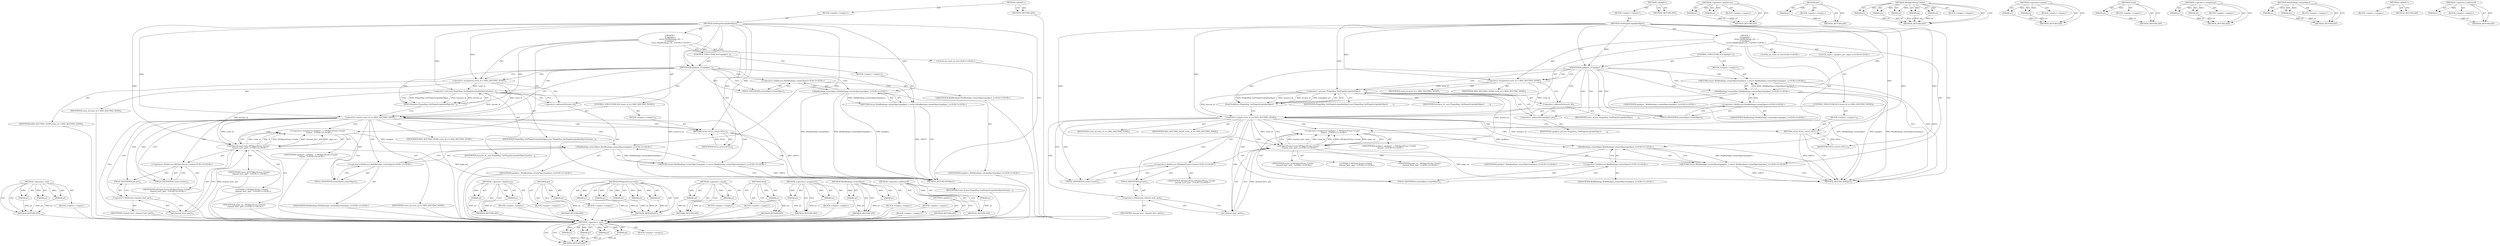 digraph "&lt;operator&gt;.addressOf" {
vulnerable_100 [label=<(METHOD,&lt;operator&gt;.new)>];
vulnerable_101 [label=<(PARAM,p1)>];
vulnerable_102 [label=<(PARAM,p2)>];
vulnerable_103 [label=<(PARAM,p3)>];
vulnerable_104 [label=<(PARAM,p4)>];
vulnerable_105 [label=<(BLOCK,&lt;empty&gt;,&lt;empty&gt;)>];
vulnerable_106 [label=<(METHOD_RETURN,ANY)>];
vulnerable_6 [label=<(METHOD,&lt;global&gt;)<SUB>1</SUB>>];
vulnerable_7 [label=<(BLOCK,&lt;empty&gt;,&lt;empty&gt;)<SUB>1</SUB>>];
vulnerable_8 [label=<(METHOD,GetPluginScriptableObject)<SUB>1</SUB>>];
vulnerable_9 [label="<(BLOCK,{
  if (npobject_)
     return WebBindings::ret...,{
  if (npobject_)
     return WebBindings::ret...)<SUB>1</SUB>>"];
vulnerable_10 [label=<(CONTROL_STRUCTURE,IF,if (npobject_))<SUB>2</SUB>>];
vulnerable_11 [label=<(IDENTIFIER,npobject_,if (npobject_))<SUB>2</SUB>>];
vulnerable_12 [label=<(BLOCK,&lt;empty&gt;,&lt;empty&gt;)<SUB>3</SUB>>];
vulnerable_13 [label="<(RETURN,return WebBindings::retainObject(npobject_);,return WebBindings::retainObject(npobject_);)<SUB>3</SUB>>"];
vulnerable_14 [label="<(WebBindings.retainObject,WebBindings::retainObject(npobject_))<SUB>3</SUB>>"];
vulnerable_15 [label="<(&lt;operator&gt;.fieldAccess,WebBindings::retainObject)<SUB>3</SUB>>"];
vulnerable_16 [label="<(IDENTIFIER,WebBindings,WebBindings::retainObject(npobject_))<SUB>3</SUB>>"];
vulnerable_17 [label=<(FIELD_IDENTIFIER,retainObject,retainObject)<SUB>3</SUB>>];
vulnerable_18 [label="<(IDENTIFIER,npobject_,WebBindings::retainObject(npobject_))<SUB>3</SUB>>"];
vulnerable_19 [label="<(LOCAL,int route_id: int)<SUB>5</SUB>>"];
vulnerable_20 [label=<(&lt;operator&gt;.assignment,route_id = MSG_ROUTING_NONE)<SUB>5</SUB>>];
vulnerable_21 [label=<(IDENTIFIER,route_id,route_id = MSG_ROUTING_NONE)<SUB>5</SUB>>];
vulnerable_22 [label=<(IDENTIFIER,MSG_ROUTING_NONE,route_id = MSG_ROUTING_NONE)<SUB>5</SUB>>];
vulnerable_23 [label="<(LOCAL,intptr_t npobject_ptr: intptr_t)<SUB>6</SUB>>"];
vulnerable_24 [label=<(Send,Send(new PluginMsg_GetPluginScriptableObject(
 ...)<SUB>7</SUB>>];
vulnerable_25 [label=<(&lt;operator&gt;.new,new PluginMsg_GetPluginScriptableObject(
      ...)<SUB>7</SUB>>];
vulnerable_26 [label=<(IDENTIFIER,PluginMsg_GetPluginScriptableObject,new PluginMsg_GetPluginScriptableObject(
      ...)<SUB>7</SUB>>];
vulnerable_27 [label=<(IDENTIFIER,instance_id_,new PluginMsg_GetPluginScriptableObject(
      ...)<SUB>8</SUB>>];
vulnerable_28 [label=<(&lt;operator&gt;.addressOf,&amp;route_id)<SUB>8</SUB>>];
vulnerable_29 [label=<(IDENTIFIER,route_id,new PluginMsg_GetPluginScriptableObject(
      ...)<SUB>8</SUB>>];
vulnerable_30 [label=<(&lt;operator&gt;.addressOf,&amp;npobject_ptr)<SUB>8</SUB>>];
vulnerable_31 [label=<(IDENTIFIER,npobject_ptr,new PluginMsg_GetPluginScriptableObject(
      ...)<SUB>8</SUB>>];
vulnerable_32 [label=<(CONTROL_STRUCTURE,IF,if (route_id == MSG_ROUTING_NONE))<SUB>9</SUB>>];
vulnerable_33 [label=<(&lt;operator&gt;.equals,route_id == MSG_ROUTING_NONE)<SUB>9</SUB>>];
vulnerable_34 [label=<(IDENTIFIER,route_id,route_id == MSG_ROUTING_NONE)<SUB>9</SUB>>];
vulnerable_35 [label=<(IDENTIFIER,MSG_ROUTING_NONE,route_id == MSG_ROUTING_NONE)<SUB>9</SUB>>];
vulnerable_36 [label=<(BLOCK,&lt;empty&gt;,&lt;empty&gt;)<SUB>10</SUB>>];
vulnerable_37 [label=<(RETURN,return NULL;,return NULL;)<SUB>10</SUB>>];
vulnerable_38 [label=<(IDENTIFIER,NULL,return NULL;)<SUB>10</SUB>>];
vulnerable_39 [label="<(&lt;operator&gt;.assignment,npobject_ = NPObjectProxy::Create(
      channe...)<SUB>12</SUB>>"];
vulnerable_40 [label="<(IDENTIFIER,npobject_,npobject_ = NPObjectProxy::Create(
      channe...)<SUB>12</SUB>>"];
vulnerable_41 [label="<(NPObjectProxy.Create,NPObjectProxy::Create(
      channel_host_.get(...)<SUB>12</SUB>>"];
vulnerable_42 [label="<(&lt;operator&gt;.fieldAccess,NPObjectProxy::Create)<SUB>12</SUB>>"];
vulnerable_43 [label="<(IDENTIFIER,NPObjectProxy,NPObjectProxy::Create(
      channel_host_.get(...)<SUB>12</SUB>>"];
vulnerable_44 [label=<(FIELD_IDENTIFIER,Create,Create)<SUB>12</SUB>>];
vulnerable_45 [label=<(get,channel_host_.get())<SUB>13</SUB>>];
vulnerable_46 [label=<(&lt;operator&gt;.fieldAccess,channel_host_.get)<SUB>13</SUB>>];
vulnerable_47 [label=<(IDENTIFIER,channel_host_,channel_host_.get())<SUB>13</SUB>>];
vulnerable_48 [label=<(FIELD_IDENTIFIER,get,get)<SUB>13</SUB>>];
vulnerable_49 [label="<(IDENTIFIER,route_id,NPObjectProxy::Create(
      channel_host_.get(...)<SUB>13</SUB>>"];
vulnerable_50 [label="<(LITERAL,0,NPObjectProxy::Create(
      channel_host_.get(...)<SUB>13</SUB>>"];
vulnerable_51 [label="<(IDENTIFIER,page_url_,NPObjectProxy::Create(
      channel_host_.get(...)<SUB>13</SUB>>"];
vulnerable_52 [label="<(RETURN,return WebBindings::retainObject(npobject_);,return WebBindings::retainObject(npobject_);)<SUB>15</SUB>>"];
vulnerable_53 [label="<(WebBindings.retainObject,WebBindings::retainObject(npobject_))<SUB>15</SUB>>"];
vulnerable_54 [label="<(&lt;operator&gt;.fieldAccess,WebBindings::retainObject)<SUB>15</SUB>>"];
vulnerable_55 [label="<(IDENTIFIER,WebBindings,WebBindings::retainObject(npobject_))<SUB>15</SUB>>"];
vulnerable_56 [label=<(FIELD_IDENTIFIER,retainObject,retainObject)<SUB>15</SUB>>];
vulnerable_57 [label="<(IDENTIFIER,npobject_,WebBindings::retainObject(npobject_))<SUB>15</SUB>>"];
vulnerable_58 [label=<(METHOD_RETURN,NPObject)<SUB>1</SUB>>];
vulnerable_60 [label=<(METHOD_RETURN,ANY)<SUB>1</SUB>>];
vulnerable_86 [label=<(METHOD,&lt;operator&gt;.fieldAccess)>];
vulnerable_87 [label=<(PARAM,p1)>];
vulnerable_88 [label=<(PARAM,p2)>];
vulnerable_89 [label=<(BLOCK,&lt;empty&gt;,&lt;empty&gt;)>];
vulnerable_90 [label=<(METHOD_RETURN,ANY)>];
vulnerable_124 [label=<(METHOD,get)>];
vulnerable_125 [label=<(PARAM,p1)>];
vulnerable_126 [label=<(BLOCK,&lt;empty&gt;,&lt;empty&gt;)>];
vulnerable_127 [label=<(METHOD_RETURN,ANY)>];
vulnerable_116 [label=<(METHOD,NPObjectProxy.Create)>];
vulnerable_117 [label=<(PARAM,p1)>];
vulnerable_118 [label=<(PARAM,p2)>];
vulnerable_119 [label=<(PARAM,p3)>];
vulnerable_120 [label=<(PARAM,p4)>];
vulnerable_121 [label=<(PARAM,p5)>];
vulnerable_122 [label=<(BLOCK,&lt;empty&gt;,&lt;empty&gt;)>];
vulnerable_123 [label=<(METHOD_RETURN,ANY)>];
vulnerable_111 [label=<(METHOD,&lt;operator&gt;.equals)>];
vulnerable_112 [label=<(PARAM,p1)>];
vulnerable_113 [label=<(PARAM,p2)>];
vulnerable_114 [label=<(BLOCK,&lt;empty&gt;,&lt;empty&gt;)>];
vulnerable_115 [label=<(METHOD_RETURN,ANY)>];
vulnerable_96 [label=<(METHOD,Send)>];
vulnerable_97 [label=<(PARAM,p1)>];
vulnerable_98 [label=<(BLOCK,&lt;empty&gt;,&lt;empty&gt;)>];
vulnerable_99 [label=<(METHOD_RETURN,ANY)>];
vulnerable_91 [label=<(METHOD,&lt;operator&gt;.assignment)>];
vulnerable_92 [label=<(PARAM,p1)>];
vulnerable_93 [label=<(PARAM,p2)>];
vulnerable_94 [label=<(BLOCK,&lt;empty&gt;,&lt;empty&gt;)>];
vulnerable_95 [label=<(METHOD_RETURN,ANY)>];
vulnerable_81 [label=<(METHOD,WebBindings.retainObject)>];
vulnerable_82 [label=<(PARAM,p1)>];
vulnerable_83 [label=<(PARAM,p2)>];
vulnerable_84 [label=<(BLOCK,&lt;empty&gt;,&lt;empty&gt;)>];
vulnerable_85 [label=<(METHOD_RETURN,ANY)>];
vulnerable_75 [label=<(METHOD,&lt;global&gt;)<SUB>1</SUB>>];
vulnerable_76 [label=<(BLOCK,&lt;empty&gt;,&lt;empty&gt;)>];
vulnerable_77 [label=<(METHOD_RETURN,ANY)>];
vulnerable_107 [label=<(METHOD,&lt;operator&gt;.addressOf)>];
vulnerable_108 [label=<(PARAM,p1)>];
vulnerable_109 [label=<(BLOCK,&lt;empty&gt;,&lt;empty&gt;)>];
vulnerable_110 [label=<(METHOD_RETURN,ANY)>];
fixed_95 [label=<(METHOD,&lt;operator&gt;.new)>];
fixed_96 [label=<(PARAM,p1)>];
fixed_97 [label=<(PARAM,p2)>];
fixed_98 [label=<(PARAM,p3)>];
fixed_99 [label=<(BLOCK,&lt;empty&gt;,&lt;empty&gt;)>];
fixed_100 [label=<(METHOD_RETURN,ANY)>];
fixed_6 [label=<(METHOD,&lt;global&gt;)<SUB>1</SUB>>];
fixed_7 [label=<(BLOCK,&lt;empty&gt;,&lt;empty&gt;)<SUB>1</SUB>>];
fixed_8 [label=<(METHOD,GetPluginScriptableObject)<SUB>1</SUB>>];
fixed_9 [label="<(BLOCK,{
  if (npobject_)
     return WebBindings::ret...,{
  if (npobject_)
     return WebBindings::ret...)<SUB>1</SUB>>"];
fixed_10 [label=<(CONTROL_STRUCTURE,IF,if (npobject_))<SUB>2</SUB>>];
fixed_11 [label=<(IDENTIFIER,npobject_,if (npobject_))<SUB>2</SUB>>];
fixed_12 [label=<(BLOCK,&lt;empty&gt;,&lt;empty&gt;)<SUB>3</SUB>>];
fixed_13 [label="<(RETURN,return WebBindings::retainObject(npobject_);,return WebBindings::retainObject(npobject_);)<SUB>3</SUB>>"];
fixed_14 [label="<(WebBindings.retainObject,WebBindings::retainObject(npobject_))<SUB>3</SUB>>"];
fixed_15 [label="<(&lt;operator&gt;.fieldAccess,WebBindings::retainObject)<SUB>3</SUB>>"];
fixed_16 [label="<(IDENTIFIER,WebBindings,WebBindings::retainObject(npobject_))<SUB>3</SUB>>"];
fixed_17 [label=<(FIELD_IDENTIFIER,retainObject,retainObject)<SUB>3</SUB>>];
fixed_18 [label="<(IDENTIFIER,npobject_,WebBindings::retainObject(npobject_))<SUB>3</SUB>>"];
fixed_19 [label="<(LOCAL,int route_id: int)<SUB>5</SUB>>"];
fixed_20 [label=<(&lt;operator&gt;.assignment,route_id = MSG_ROUTING_NONE)<SUB>5</SUB>>];
fixed_21 [label=<(IDENTIFIER,route_id,route_id = MSG_ROUTING_NONE)<SUB>5</SUB>>];
fixed_22 [label=<(IDENTIFIER,MSG_ROUTING_NONE,route_id = MSG_ROUTING_NONE)<SUB>5</SUB>>];
fixed_23 [label=<(Send,Send(new PluginMsg_GetPluginScriptableObject(in...)<SUB>6</SUB>>];
fixed_24 [label=<(&lt;operator&gt;.new,new PluginMsg_GetPluginScriptableObject(instanc...)<SUB>6</SUB>>];
fixed_25 [label=<(IDENTIFIER,PluginMsg_GetPluginScriptableObject,new PluginMsg_GetPluginScriptableObject(instanc...)<SUB>6</SUB>>];
fixed_26 [label=<(IDENTIFIER,instance_id_,new PluginMsg_GetPluginScriptableObject(instanc...)<SUB>6</SUB>>];
fixed_27 [label=<(&lt;operator&gt;.addressOf,&amp;route_id)<SUB>6</SUB>>];
fixed_28 [label=<(IDENTIFIER,route_id,new PluginMsg_GetPluginScriptableObject(instanc...)<SUB>6</SUB>>];
fixed_29 [label=<(CONTROL_STRUCTURE,IF,if (route_id == MSG_ROUTING_NONE))<SUB>7</SUB>>];
fixed_30 [label=<(&lt;operator&gt;.equals,route_id == MSG_ROUTING_NONE)<SUB>7</SUB>>];
fixed_31 [label=<(IDENTIFIER,route_id,route_id == MSG_ROUTING_NONE)<SUB>7</SUB>>];
fixed_32 [label=<(IDENTIFIER,MSG_ROUTING_NONE,route_id == MSG_ROUTING_NONE)<SUB>7</SUB>>];
fixed_33 [label=<(BLOCK,&lt;empty&gt;,&lt;empty&gt;)<SUB>8</SUB>>];
fixed_34 [label=<(RETURN,return NULL;,return NULL;)<SUB>8</SUB>>];
fixed_35 [label=<(IDENTIFIER,NULL,return NULL;)<SUB>8</SUB>>];
fixed_36 [label="<(&lt;operator&gt;.assignment,npobject_ = NPObjectProxy::Create(
      channe...)<SUB>10</SUB>>"];
fixed_37 [label="<(IDENTIFIER,npobject_,npobject_ = NPObjectProxy::Create(
      channe...)<SUB>10</SUB>>"];
fixed_38 [label="<(NPObjectProxy.Create,NPObjectProxy::Create(
      channel_host_.get(...)<SUB>10</SUB>>"];
fixed_39 [label="<(&lt;operator&gt;.fieldAccess,NPObjectProxy::Create)<SUB>10</SUB>>"];
fixed_40 [label="<(IDENTIFIER,NPObjectProxy,NPObjectProxy::Create(
      channel_host_.get(...)<SUB>10</SUB>>"];
fixed_41 [label=<(FIELD_IDENTIFIER,Create,Create)<SUB>10</SUB>>];
fixed_42 [label=<(get,channel_host_.get())<SUB>11</SUB>>];
fixed_43 [label=<(&lt;operator&gt;.fieldAccess,channel_host_.get)<SUB>11</SUB>>];
fixed_44 [label=<(IDENTIFIER,channel_host_,channel_host_.get())<SUB>11</SUB>>];
fixed_45 [label=<(FIELD_IDENTIFIER,get,get)<SUB>11</SUB>>];
fixed_46 [label="<(IDENTIFIER,route_id,NPObjectProxy::Create(
      channel_host_.get(...)<SUB>11</SUB>>"];
fixed_47 [label="<(LITERAL,0,NPObjectProxy::Create(
      channel_host_.get(...)<SUB>11</SUB>>"];
fixed_48 [label="<(IDENTIFIER,page_url_,NPObjectProxy::Create(
      channel_host_.get(...)<SUB>11</SUB>>"];
fixed_49 [label="<(RETURN,return WebBindings::retainObject(npobject_);,return WebBindings::retainObject(npobject_);)<SUB>13</SUB>>"];
fixed_50 [label="<(WebBindings.retainObject,WebBindings::retainObject(npobject_))<SUB>13</SUB>>"];
fixed_51 [label="<(&lt;operator&gt;.fieldAccess,WebBindings::retainObject)<SUB>13</SUB>>"];
fixed_52 [label="<(IDENTIFIER,WebBindings,WebBindings::retainObject(npobject_))<SUB>13</SUB>>"];
fixed_53 [label=<(FIELD_IDENTIFIER,retainObject,retainObject)<SUB>13</SUB>>];
fixed_54 [label="<(IDENTIFIER,npobject_,WebBindings::retainObject(npobject_))<SUB>13</SUB>>"];
fixed_55 [label=<(METHOD_RETURN,NPObject)<SUB>1</SUB>>];
fixed_57 [label=<(METHOD_RETURN,ANY)<SUB>1</SUB>>];
fixed_81 [label=<(METHOD,&lt;operator&gt;.fieldAccess)>];
fixed_82 [label=<(PARAM,p1)>];
fixed_83 [label=<(PARAM,p2)>];
fixed_84 [label=<(BLOCK,&lt;empty&gt;,&lt;empty&gt;)>];
fixed_85 [label=<(METHOD_RETURN,ANY)>];
fixed_118 [label=<(METHOD,get)>];
fixed_119 [label=<(PARAM,p1)>];
fixed_120 [label=<(BLOCK,&lt;empty&gt;,&lt;empty&gt;)>];
fixed_121 [label=<(METHOD_RETURN,ANY)>];
fixed_110 [label=<(METHOD,NPObjectProxy.Create)>];
fixed_111 [label=<(PARAM,p1)>];
fixed_112 [label=<(PARAM,p2)>];
fixed_113 [label=<(PARAM,p3)>];
fixed_114 [label=<(PARAM,p4)>];
fixed_115 [label=<(PARAM,p5)>];
fixed_116 [label=<(BLOCK,&lt;empty&gt;,&lt;empty&gt;)>];
fixed_117 [label=<(METHOD_RETURN,ANY)>];
fixed_105 [label=<(METHOD,&lt;operator&gt;.equals)>];
fixed_106 [label=<(PARAM,p1)>];
fixed_107 [label=<(PARAM,p2)>];
fixed_108 [label=<(BLOCK,&lt;empty&gt;,&lt;empty&gt;)>];
fixed_109 [label=<(METHOD_RETURN,ANY)>];
fixed_91 [label=<(METHOD,Send)>];
fixed_92 [label=<(PARAM,p1)>];
fixed_93 [label=<(BLOCK,&lt;empty&gt;,&lt;empty&gt;)>];
fixed_94 [label=<(METHOD_RETURN,ANY)>];
fixed_86 [label=<(METHOD,&lt;operator&gt;.assignment)>];
fixed_87 [label=<(PARAM,p1)>];
fixed_88 [label=<(PARAM,p2)>];
fixed_89 [label=<(BLOCK,&lt;empty&gt;,&lt;empty&gt;)>];
fixed_90 [label=<(METHOD_RETURN,ANY)>];
fixed_76 [label=<(METHOD,WebBindings.retainObject)>];
fixed_77 [label=<(PARAM,p1)>];
fixed_78 [label=<(PARAM,p2)>];
fixed_79 [label=<(BLOCK,&lt;empty&gt;,&lt;empty&gt;)>];
fixed_80 [label=<(METHOD_RETURN,ANY)>];
fixed_70 [label=<(METHOD,&lt;global&gt;)<SUB>1</SUB>>];
fixed_71 [label=<(BLOCK,&lt;empty&gt;,&lt;empty&gt;)>];
fixed_72 [label=<(METHOD_RETURN,ANY)>];
fixed_101 [label=<(METHOD,&lt;operator&gt;.addressOf)>];
fixed_102 [label=<(PARAM,p1)>];
fixed_103 [label=<(BLOCK,&lt;empty&gt;,&lt;empty&gt;)>];
fixed_104 [label=<(METHOD_RETURN,ANY)>];
vulnerable_100 -> vulnerable_101  [key=0, label="AST: "];
vulnerable_100 -> vulnerable_101  [key=1, label="DDG: "];
vulnerable_100 -> vulnerable_105  [key=0, label="AST: "];
vulnerable_100 -> vulnerable_102  [key=0, label="AST: "];
vulnerable_100 -> vulnerable_102  [key=1, label="DDG: "];
vulnerable_100 -> vulnerable_106  [key=0, label="AST: "];
vulnerable_100 -> vulnerable_106  [key=1, label="CFG: "];
vulnerable_100 -> vulnerable_103  [key=0, label="AST: "];
vulnerable_100 -> vulnerable_103  [key=1, label="DDG: "];
vulnerable_100 -> vulnerable_104  [key=0, label="AST: "];
vulnerable_100 -> vulnerable_104  [key=1, label="DDG: "];
vulnerable_101 -> vulnerable_106  [key=0, label="DDG: p1"];
vulnerable_102 -> vulnerable_106  [key=0, label="DDG: p2"];
vulnerable_103 -> vulnerable_106  [key=0, label="DDG: p3"];
vulnerable_104 -> vulnerable_106  [key=0, label="DDG: p4"];
vulnerable_6 -> vulnerable_7  [key=0, label="AST: "];
vulnerable_6 -> vulnerable_60  [key=0, label="AST: "];
vulnerable_6 -> vulnerable_60  [key=1, label="CFG: "];
vulnerable_7 -> vulnerable_8  [key=0, label="AST: "];
vulnerable_8 -> vulnerable_9  [key=0, label="AST: "];
vulnerable_8 -> vulnerable_58  [key=0, label="AST: "];
vulnerable_8 -> vulnerable_11  [key=0, label="CFG: "];
vulnerable_8 -> vulnerable_11  [key=1, label="DDG: "];
vulnerable_8 -> vulnerable_20  [key=0, label="DDG: "];
vulnerable_8 -> vulnerable_25  [key=0, label="DDG: "];
vulnerable_8 -> vulnerable_33  [key=0, label="DDG: "];
vulnerable_8 -> vulnerable_37  [key=0, label="DDG: "];
vulnerable_8 -> vulnerable_41  [key=0, label="DDG: "];
vulnerable_8 -> vulnerable_53  [key=0, label="DDG: "];
vulnerable_8 -> vulnerable_38  [key=0, label="DDG: "];
vulnerable_8 -> vulnerable_14  [key=0, label="DDG: "];
vulnerable_9 -> vulnerable_10  [key=0, label="AST: "];
vulnerable_9 -> vulnerable_19  [key=0, label="AST: "];
vulnerable_9 -> vulnerable_20  [key=0, label="AST: "];
vulnerable_9 -> vulnerable_23  [key=0, label="AST: "];
vulnerable_9 -> vulnerable_24  [key=0, label="AST: "];
vulnerable_9 -> vulnerable_32  [key=0, label="AST: "];
vulnerable_9 -> vulnerable_39  [key=0, label="AST: "];
vulnerable_9 -> vulnerable_52  [key=0, label="AST: "];
vulnerable_10 -> vulnerable_11  [key=0, label="AST: "];
vulnerable_10 -> vulnerable_12  [key=0, label="AST: "];
vulnerable_11 -> vulnerable_17  [key=0, label="CFG: "];
vulnerable_11 -> vulnerable_17  [key=1, label="CDG: "];
vulnerable_11 -> vulnerable_20  [key=0, label="CFG: "];
vulnerable_11 -> vulnerable_20  [key=1, label="CDG: "];
vulnerable_11 -> vulnerable_24  [key=0, label="CDG: "];
vulnerable_11 -> vulnerable_15  [key=0, label="CDG: "];
vulnerable_11 -> vulnerable_30  [key=0, label="CDG: "];
vulnerable_11 -> vulnerable_13  [key=0, label="CDG: "];
vulnerable_11 -> vulnerable_14  [key=0, label="CDG: "];
vulnerable_11 -> vulnerable_33  [key=0, label="CDG: "];
vulnerable_11 -> vulnerable_28  [key=0, label="CDG: "];
vulnerable_11 -> vulnerable_25  [key=0, label="CDG: "];
vulnerable_12 -> vulnerable_13  [key=0, label="AST: "];
vulnerable_13 -> vulnerable_14  [key=0, label="AST: "];
vulnerable_13 -> vulnerable_58  [key=0, label="CFG: "];
vulnerable_13 -> vulnerable_58  [key=1, label="DDG: &lt;RET&gt;"];
vulnerable_14 -> vulnerable_15  [key=0, label="AST: "];
vulnerable_14 -> vulnerable_18  [key=0, label="AST: "];
vulnerable_14 -> vulnerable_13  [key=0, label="CFG: "];
vulnerable_14 -> vulnerable_13  [key=1, label="DDG: WebBindings::retainObject(npobject_)"];
vulnerable_14 -> vulnerable_58  [key=0, label="DDG: WebBindings::retainObject"];
vulnerable_14 -> vulnerable_58  [key=1, label="DDG: npobject_"];
vulnerable_14 -> vulnerable_58  [key=2, label="DDG: WebBindings::retainObject(npobject_)"];
vulnerable_15 -> vulnerable_16  [key=0, label="AST: "];
vulnerable_15 -> vulnerable_17  [key=0, label="AST: "];
vulnerable_15 -> vulnerable_14  [key=0, label="CFG: "];
vulnerable_17 -> vulnerable_15  [key=0, label="CFG: "];
vulnerable_20 -> vulnerable_21  [key=0, label="AST: "];
vulnerable_20 -> vulnerable_22  [key=0, label="AST: "];
vulnerable_20 -> vulnerable_28  [key=0, label="CFG: "];
vulnerable_20 -> vulnerable_25  [key=0, label="DDG: route_id"];
vulnerable_20 -> vulnerable_33  [key=0, label="DDG: route_id"];
vulnerable_24 -> vulnerable_25  [key=0, label="AST: "];
vulnerable_24 -> vulnerable_33  [key=0, label="CFG: "];
vulnerable_25 -> vulnerable_26  [key=0, label="AST: "];
vulnerable_25 -> vulnerable_27  [key=0, label="AST: "];
vulnerable_25 -> vulnerable_28  [key=0, label="AST: "];
vulnerable_25 -> vulnerable_30  [key=0, label="AST: "];
vulnerable_25 -> vulnerable_24  [key=0, label="CFG: "];
vulnerable_25 -> vulnerable_24  [key=1, label="DDG: PluginMsg_GetPluginScriptableObject"];
vulnerable_25 -> vulnerable_24  [key=2, label="DDG: instance_id_"];
vulnerable_25 -> vulnerable_24  [key=3, label="DDG: &amp;route_id"];
vulnerable_25 -> vulnerable_24  [key=4, label="DDG: &amp;npobject_ptr"];
vulnerable_25 -> vulnerable_58  [key=0, label="DDG: instance_id_"];
vulnerable_25 -> vulnerable_33  [key=0, label="DDG: &amp;route_id"];
vulnerable_25 -> vulnerable_41  [key=0, label="DDG: &amp;route_id"];
vulnerable_28 -> vulnerable_29  [key=0, label="AST: "];
vulnerable_28 -> vulnerable_30  [key=0, label="CFG: "];
vulnerable_30 -> vulnerable_31  [key=0, label="AST: "];
vulnerable_30 -> vulnerable_25  [key=0, label="CFG: "];
vulnerable_32 -> vulnerable_33  [key=0, label="AST: "];
vulnerable_32 -> vulnerable_36  [key=0, label="AST: "];
vulnerable_33 -> vulnerable_34  [key=0, label="AST: "];
vulnerable_33 -> vulnerable_35  [key=0, label="AST: "];
vulnerable_33 -> vulnerable_37  [key=0, label="CFG: "];
vulnerable_33 -> vulnerable_37  [key=1, label="CDG: "];
vulnerable_33 -> vulnerable_44  [key=0, label="CFG: "];
vulnerable_33 -> vulnerable_44  [key=1, label="CDG: "];
vulnerable_33 -> vulnerable_41  [key=0, label="DDG: route_id"];
vulnerable_33 -> vulnerable_41  [key=1, label="CDG: "];
vulnerable_33 -> vulnerable_48  [key=0, label="CDG: "];
vulnerable_33 -> vulnerable_42  [key=0, label="CDG: "];
vulnerable_33 -> vulnerable_52  [key=0, label="CDG: "];
vulnerable_33 -> vulnerable_46  [key=0, label="CDG: "];
vulnerable_33 -> vulnerable_53  [key=0, label="CDG: "];
vulnerable_33 -> vulnerable_56  [key=0, label="CDG: "];
vulnerable_33 -> vulnerable_45  [key=0, label="CDG: "];
vulnerable_33 -> vulnerable_54  [key=0, label="CDG: "];
vulnerable_33 -> vulnerable_39  [key=0, label="CDG: "];
vulnerable_36 -> vulnerable_37  [key=0, label="AST: "];
vulnerable_37 -> vulnerable_38  [key=0, label="AST: "];
vulnerable_37 -> vulnerable_58  [key=0, label="CFG: "];
vulnerable_37 -> vulnerable_58  [key=1, label="DDG: &lt;RET&gt;"];
vulnerable_38 -> vulnerable_37  [key=0, label="DDG: NULL"];
vulnerable_39 -> vulnerable_40  [key=0, label="AST: "];
vulnerable_39 -> vulnerable_41  [key=0, label="AST: "];
vulnerable_39 -> vulnerable_56  [key=0, label="CFG: "];
vulnerable_39 -> vulnerable_53  [key=0, label="DDG: npobject_"];
vulnerable_41 -> vulnerable_42  [key=0, label="AST: "];
vulnerable_41 -> vulnerable_45  [key=0, label="AST: "];
vulnerable_41 -> vulnerable_49  [key=0, label="AST: "];
vulnerable_41 -> vulnerable_50  [key=0, label="AST: "];
vulnerable_41 -> vulnerable_51  [key=0, label="AST: "];
vulnerable_41 -> vulnerable_39  [key=0, label="CFG: "];
vulnerable_41 -> vulnerable_39  [key=1, label="DDG: channel_host_.get()"];
vulnerable_41 -> vulnerable_39  [key=2, label="DDG: route_id"];
vulnerable_41 -> vulnerable_39  [key=3, label="DDG: 0"];
vulnerable_41 -> vulnerable_39  [key=4, label="DDG: NPObjectProxy::Create"];
vulnerable_41 -> vulnerable_39  [key=5, label="DDG: page_url_"];
vulnerable_41 -> vulnerable_58  [key=0, label="DDG: page_url_"];
vulnerable_42 -> vulnerable_43  [key=0, label="AST: "];
vulnerable_42 -> vulnerable_44  [key=0, label="AST: "];
vulnerable_42 -> vulnerable_48  [key=0, label="CFG: "];
vulnerable_44 -> vulnerable_42  [key=0, label="CFG: "];
vulnerable_45 -> vulnerable_46  [key=0, label="AST: "];
vulnerable_45 -> vulnerable_41  [key=0, label="CFG: "];
vulnerable_45 -> vulnerable_41  [key=1, label="DDG: channel_host_.get"];
vulnerable_46 -> vulnerable_47  [key=0, label="AST: "];
vulnerable_46 -> vulnerable_48  [key=0, label="AST: "];
vulnerable_46 -> vulnerable_45  [key=0, label="CFG: "];
vulnerable_48 -> vulnerable_46  [key=0, label="CFG: "];
vulnerable_52 -> vulnerable_53  [key=0, label="AST: "];
vulnerable_52 -> vulnerable_58  [key=0, label="CFG: "];
vulnerable_52 -> vulnerable_58  [key=1, label="DDG: &lt;RET&gt;"];
vulnerable_53 -> vulnerable_54  [key=0, label="AST: "];
vulnerable_53 -> vulnerable_57  [key=0, label="AST: "];
vulnerable_53 -> vulnerable_52  [key=0, label="CFG: "];
vulnerable_53 -> vulnerable_52  [key=1, label="DDG: WebBindings::retainObject(npobject_)"];
vulnerable_54 -> vulnerable_55  [key=0, label="AST: "];
vulnerable_54 -> vulnerable_56  [key=0, label="AST: "];
vulnerable_54 -> vulnerable_53  [key=0, label="CFG: "];
vulnerable_56 -> vulnerable_54  [key=0, label="CFG: "];
vulnerable_86 -> vulnerable_87  [key=0, label="AST: "];
vulnerable_86 -> vulnerable_87  [key=1, label="DDG: "];
vulnerable_86 -> vulnerable_89  [key=0, label="AST: "];
vulnerable_86 -> vulnerable_88  [key=0, label="AST: "];
vulnerable_86 -> vulnerable_88  [key=1, label="DDG: "];
vulnerable_86 -> vulnerable_90  [key=0, label="AST: "];
vulnerable_86 -> vulnerable_90  [key=1, label="CFG: "];
vulnerable_87 -> vulnerable_90  [key=0, label="DDG: p1"];
vulnerable_88 -> vulnerable_90  [key=0, label="DDG: p2"];
vulnerable_124 -> vulnerable_125  [key=0, label="AST: "];
vulnerable_124 -> vulnerable_125  [key=1, label="DDG: "];
vulnerable_124 -> vulnerable_126  [key=0, label="AST: "];
vulnerable_124 -> vulnerable_127  [key=0, label="AST: "];
vulnerable_124 -> vulnerable_127  [key=1, label="CFG: "];
vulnerable_125 -> vulnerable_127  [key=0, label="DDG: p1"];
vulnerable_116 -> vulnerable_117  [key=0, label="AST: "];
vulnerable_116 -> vulnerable_117  [key=1, label="DDG: "];
vulnerable_116 -> vulnerable_122  [key=0, label="AST: "];
vulnerable_116 -> vulnerable_118  [key=0, label="AST: "];
vulnerable_116 -> vulnerable_118  [key=1, label="DDG: "];
vulnerable_116 -> vulnerable_123  [key=0, label="AST: "];
vulnerable_116 -> vulnerable_123  [key=1, label="CFG: "];
vulnerable_116 -> vulnerable_119  [key=0, label="AST: "];
vulnerable_116 -> vulnerable_119  [key=1, label="DDG: "];
vulnerable_116 -> vulnerable_120  [key=0, label="AST: "];
vulnerable_116 -> vulnerable_120  [key=1, label="DDG: "];
vulnerable_116 -> vulnerable_121  [key=0, label="AST: "];
vulnerable_116 -> vulnerable_121  [key=1, label="DDG: "];
vulnerable_117 -> vulnerable_123  [key=0, label="DDG: p1"];
vulnerable_118 -> vulnerable_123  [key=0, label="DDG: p2"];
vulnerable_119 -> vulnerable_123  [key=0, label="DDG: p3"];
vulnerable_120 -> vulnerable_123  [key=0, label="DDG: p4"];
vulnerable_121 -> vulnerable_123  [key=0, label="DDG: p5"];
vulnerable_111 -> vulnerable_112  [key=0, label="AST: "];
vulnerable_111 -> vulnerable_112  [key=1, label="DDG: "];
vulnerable_111 -> vulnerable_114  [key=0, label="AST: "];
vulnerable_111 -> vulnerable_113  [key=0, label="AST: "];
vulnerable_111 -> vulnerable_113  [key=1, label="DDG: "];
vulnerable_111 -> vulnerable_115  [key=0, label="AST: "];
vulnerable_111 -> vulnerable_115  [key=1, label="CFG: "];
vulnerable_112 -> vulnerable_115  [key=0, label="DDG: p1"];
vulnerable_113 -> vulnerable_115  [key=0, label="DDG: p2"];
vulnerable_96 -> vulnerable_97  [key=0, label="AST: "];
vulnerable_96 -> vulnerable_97  [key=1, label="DDG: "];
vulnerable_96 -> vulnerable_98  [key=0, label="AST: "];
vulnerable_96 -> vulnerable_99  [key=0, label="AST: "];
vulnerable_96 -> vulnerable_99  [key=1, label="CFG: "];
vulnerable_97 -> vulnerable_99  [key=0, label="DDG: p1"];
vulnerable_91 -> vulnerable_92  [key=0, label="AST: "];
vulnerable_91 -> vulnerable_92  [key=1, label="DDG: "];
vulnerable_91 -> vulnerable_94  [key=0, label="AST: "];
vulnerable_91 -> vulnerable_93  [key=0, label="AST: "];
vulnerable_91 -> vulnerable_93  [key=1, label="DDG: "];
vulnerable_91 -> vulnerable_95  [key=0, label="AST: "];
vulnerable_91 -> vulnerable_95  [key=1, label="CFG: "];
vulnerable_92 -> vulnerable_95  [key=0, label="DDG: p1"];
vulnerable_93 -> vulnerable_95  [key=0, label="DDG: p2"];
vulnerable_81 -> vulnerable_82  [key=0, label="AST: "];
vulnerable_81 -> vulnerable_82  [key=1, label="DDG: "];
vulnerable_81 -> vulnerable_84  [key=0, label="AST: "];
vulnerable_81 -> vulnerable_83  [key=0, label="AST: "];
vulnerable_81 -> vulnerable_83  [key=1, label="DDG: "];
vulnerable_81 -> vulnerable_85  [key=0, label="AST: "];
vulnerable_81 -> vulnerable_85  [key=1, label="CFG: "];
vulnerable_82 -> vulnerable_85  [key=0, label="DDG: p1"];
vulnerable_83 -> vulnerable_85  [key=0, label="DDG: p2"];
vulnerable_75 -> vulnerable_76  [key=0, label="AST: "];
vulnerable_75 -> vulnerable_77  [key=0, label="AST: "];
vulnerable_75 -> vulnerable_77  [key=1, label="CFG: "];
vulnerable_107 -> vulnerable_108  [key=0, label="AST: "];
vulnerable_107 -> vulnerable_108  [key=1, label="DDG: "];
vulnerable_107 -> vulnerable_109  [key=0, label="AST: "];
vulnerable_107 -> vulnerable_110  [key=0, label="AST: "];
vulnerable_107 -> vulnerable_110  [key=1, label="CFG: "];
vulnerable_108 -> vulnerable_110  [key=0, label="DDG: p1"];
fixed_95 -> fixed_96  [key=0, label="AST: "];
fixed_95 -> fixed_96  [key=1, label="DDG: "];
fixed_95 -> fixed_99  [key=0, label="AST: "];
fixed_95 -> fixed_97  [key=0, label="AST: "];
fixed_95 -> fixed_97  [key=1, label="DDG: "];
fixed_95 -> fixed_100  [key=0, label="AST: "];
fixed_95 -> fixed_100  [key=1, label="CFG: "];
fixed_95 -> fixed_98  [key=0, label="AST: "];
fixed_95 -> fixed_98  [key=1, label="DDG: "];
fixed_96 -> fixed_100  [key=0, label="DDG: p1"];
fixed_97 -> fixed_100  [key=0, label="DDG: p2"];
fixed_98 -> fixed_100  [key=0, label="DDG: p3"];
fixed_99 -> vulnerable_100  [key=0];
fixed_100 -> vulnerable_100  [key=0];
fixed_6 -> fixed_7  [key=0, label="AST: "];
fixed_6 -> fixed_57  [key=0, label="AST: "];
fixed_6 -> fixed_57  [key=1, label="CFG: "];
fixed_7 -> fixed_8  [key=0, label="AST: "];
fixed_8 -> fixed_9  [key=0, label="AST: "];
fixed_8 -> fixed_55  [key=0, label="AST: "];
fixed_8 -> fixed_11  [key=0, label="CFG: "];
fixed_8 -> fixed_11  [key=1, label="DDG: "];
fixed_8 -> fixed_20  [key=0, label="DDG: "];
fixed_8 -> fixed_24  [key=0, label="DDG: "];
fixed_8 -> fixed_30  [key=0, label="DDG: "];
fixed_8 -> fixed_34  [key=0, label="DDG: "];
fixed_8 -> fixed_38  [key=0, label="DDG: "];
fixed_8 -> fixed_50  [key=0, label="DDG: "];
fixed_8 -> fixed_35  [key=0, label="DDG: "];
fixed_8 -> fixed_14  [key=0, label="DDG: "];
fixed_9 -> fixed_10  [key=0, label="AST: "];
fixed_9 -> fixed_19  [key=0, label="AST: "];
fixed_9 -> fixed_20  [key=0, label="AST: "];
fixed_9 -> fixed_23  [key=0, label="AST: "];
fixed_9 -> fixed_29  [key=0, label="AST: "];
fixed_9 -> fixed_36  [key=0, label="AST: "];
fixed_9 -> fixed_49  [key=0, label="AST: "];
fixed_10 -> fixed_11  [key=0, label="AST: "];
fixed_10 -> fixed_12  [key=0, label="AST: "];
fixed_11 -> fixed_17  [key=0, label="CFG: "];
fixed_11 -> fixed_17  [key=1, label="CDG: "];
fixed_11 -> fixed_20  [key=0, label="CFG: "];
fixed_11 -> fixed_20  [key=1, label="CDG: "];
fixed_11 -> fixed_24  [key=0, label="CDG: "];
fixed_11 -> fixed_15  [key=0, label="CDG: "];
fixed_11 -> fixed_30  [key=0, label="CDG: "];
fixed_11 -> fixed_13  [key=0, label="CDG: "];
fixed_11 -> fixed_14  [key=0, label="CDG: "];
fixed_11 -> fixed_23  [key=0, label="CDG: "];
fixed_11 -> fixed_27  [key=0, label="CDG: "];
fixed_12 -> fixed_13  [key=0, label="AST: "];
fixed_13 -> fixed_14  [key=0, label="AST: "];
fixed_13 -> fixed_55  [key=0, label="CFG: "];
fixed_13 -> fixed_55  [key=1, label="DDG: &lt;RET&gt;"];
fixed_14 -> fixed_15  [key=0, label="AST: "];
fixed_14 -> fixed_18  [key=0, label="AST: "];
fixed_14 -> fixed_13  [key=0, label="CFG: "];
fixed_14 -> fixed_13  [key=1, label="DDG: WebBindings::retainObject(npobject_)"];
fixed_14 -> fixed_55  [key=0, label="DDG: WebBindings::retainObject"];
fixed_14 -> fixed_55  [key=1, label="DDG: npobject_"];
fixed_14 -> fixed_55  [key=2, label="DDG: WebBindings::retainObject(npobject_)"];
fixed_15 -> fixed_16  [key=0, label="AST: "];
fixed_15 -> fixed_17  [key=0, label="AST: "];
fixed_15 -> fixed_14  [key=0, label="CFG: "];
fixed_16 -> vulnerable_100  [key=0];
fixed_17 -> fixed_15  [key=0, label="CFG: "];
fixed_18 -> vulnerable_100  [key=0];
fixed_19 -> vulnerable_100  [key=0];
fixed_20 -> fixed_21  [key=0, label="AST: "];
fixed_20 -> fixed_22  [key=0, label="AST: "];
fixed_20 -> fixed_27  [key=0, label="CFG: "];
fixed_20 -> fixed_24  [key=0, label="DDG: route_id"];
fixed_20 -> fixed_30  [key=0, label="DDG: route_id"];
fixed_21 -> vulnerable_100  [key=0];
fixed_22 -> vulnerable_100  [key=0];
fixed_23 -> fixed_24  [key=0, label="AST: "];
fixed_23 -> fixed_30  [key=0, label="CFG: "];
fixed_24 -> fixed_25  [key=0, label="AST: "];
fixed_24 -> fixed_26  [key=0, label="AST: "];
fixed_24 -> fixed_27  [key=0, label="AST: "];
fixed_24 -> fixed_23  [key=0, label="CFG: "];
fixed_24 -> fixed_23  [key=1, label="DDG: PluginMsg_GetPluginScriptableObject"];
fixed_24 -> fixed_23  [key=2, label="DDG: instance_id_"];
fixed_24 -> fixed_23  [key=3, label="DDG: &amp;route_id"];
fixed_24 -> fixed_55  [key=0, label="DDG: instance_id_"];
fixed_24 -> fixed_30  [key=0, label="DDG: &amp;route_id"];
fixed_24 -> fixed_38  [key=0, label="DDG: &amp;route_id"];
fixed_25 -> vulnerable_100  [key=0];
fixed_26 -> vulnerable_100  [key=0];
fixed_27 -> fixed_28  [key=0, label="AST: "];
fixed_27 -> fixed_24  [key=0, label="CFG: "];
fixed_28 -> vulnerable_100  [key=0];
fixed_29 -> fixed_30  [key=0, label="AST: "];
fixed_29 -> fixed_33  [key=0, label="AST: "];
fixed_30 -> fixed_31  [key=0, label="AST: "];
fixed_30 -> fixed_32  [key=0, label="AST: "];
fixed_30 -> fixed_34  [key=0, label="CFG: "];
fixed_30 -> fixed_34  [key=1, label="CDG: "];
fixed_30 -> fixed_41  [key=0, label="CFG: "];
fixed_30 -> fixed_41  [key=1, label="CDG: "];
fixed_30 -> fixed_38  [key=0, label="DDG: route_id"];
fixed_30 -> fixed_38  [key=1, label="CDG: "];
fixed_30 -> fixed_49  [key=0, label="CDG: "];
fixed_30 -> fixed_42  [key=0, label="CDG: "];
fixed_30 -> fixed_51  [key=0, label="CDG: "];
fixed_30 -> fixed_36  [key=0, label="CDG: "];
fixed_30 -> fixed_53  [key=0, label="CDG: "];
fixed_30 -> fixed_45  [key=0, label="CDG: "];
fixed_30 -> fixed_50  [key=0, label="CDG: "];
fixed_30 -> fixed_39  [key=0, label="CDG: "];
fixed_30 -> fixed_43  [key=0, label="CDG: "];
fixed_31 -> vulnerable_100  [key=0];
fixed_32 -> vulnerable_100  [key=0];
fixed_33 -> fixed_34  [key=0, label="AST: "];
fixed_34 -> fixed_35  [key=0, label="AST: "];
fixed_34 -> fixed_55  [key=0, label="CFG: "];
fixed_34 -> fixed_55  [key=1, label="DDG: &lt;RET&gt;"];
fixed_35 -> fixed_34  [key=0, label="DDG: NULL"];
fixed_36 -> fixed_37  [key=0, label="AST: "];
fixed_36 -> fixed_38  [key=0, label="AST: "];
fixed_36 -> fixed_53  [key=0, label="CFG: "];
fixed_36 -> fixed_50  [key=0, label="DDG: npobject_"];
fixed_37 -> vulnerable_100  [key=0];
fixed_38 -> fixed_39  [key=0, label="AST: "];
fixed_38 -> fixed_42  [key=0, label="AST: "];
fixed_38 -> fixed_46  [key=0, label="AST: "];
fixed_38 -> fixed_47  [key=0, label="AST: "];
fixed_38 -> fixed_48  [key=0, label="AST: "];
fixed_38 -> fixed_36  [key=0, label="CFG: "];
fixed_38 -> fixed_36  [key=1, label="DDG: route_id"];
fixed_38 -> fixed_36  [key=2, label="DDG: 0"];
fixed_38 -> fixed_36  [key=3, label="DDG: NPObjectProxy::Create"];
fixed_38 -> fixed_36  [key=4, label="DDG: channel_host_.get()"];
fixed_38 -> fixed_36  [key=5, label="DDG: page_url_"];
fixed_38 -> fixed_55  [key=0, label="DDG: page_url_"];
fixed_39 -> fixed_40  [key=0, label="AST: "];
fixed_39 -> fixed_41  [key=0, label="AST: "];
fixed_39 -> fixed_45  [key=0, label="CFG: "];
fixed_40 -> vulnerable_100  [key=0];
fixed_41 -> fixed_39  [key=0, label="CFG: "];
fixed_42 -> fixed_43  [key=0, label="AST: "];
fixed_42 -> fixed_38  [key=0, label="CFG: "];
fixed_42 -> fixed_38  [key=1, label="DDG: channel_host_.get"];
fixed_43 -> fixed_44  [key=0, label="AST: "];
fixed_43 -> fixed_45  [key=0, label="AST: "];
fixed_43 -> fixed_42  [key=0, label="CFG: "];
fixed_44 -> vulnerable_100  [key=0];
fixed_45 -> fixed_43  [key=0, label="CFG: "];
fixed_46 -> vulnerable_100  [key=0];
fixed_47 -> vulnerable_100  [key=0];
fixed_48 -> vulnerable_100  [key=0];
fixed_49 -> fixed_50  [key=0, label="AST: "];
fixed_49 -> fixed_55  [key=0, label="CFG: "];
fixed_49 -> fixed_55  [key=1, label="DDG: &lt;RET&gt;"];
fixed_50 -> fixed_51  [key=0, label="AST: "];
fixed_50 -> fixed_54  [key=0, label="AST: "];
fixed_50 -> fixed_49  [key=0, label="CFG: "];
fixed_50 -> fixed_49  [key=1, label="DDG: WebBindings::retainObject(npobject_)"];
fixed_51 -> fixed_52  [key=0, label="AST: "];
fixed_51 -> fixed_53  [key=0, label="AST: "];
fixed_51 -> fixed_50  [key=0, label="CFG: "];
fixed_52 -> vulnerable_100  [key=0];
fixed_53 -> fixed_51  [key=0, label="CFG: "];
fixed_54 -> vulnerable_100  [key=0];
fixed_55 -> vulnerable_100  [key=0];
fixed_57 -> vulnerable_100  [key=0];
fixed_81 -> fixed_82  [key=0, label="AST: "];
fixed_81 -> fixed_82  [key=1, label="DDG: "];
fixed_81 -> fixed_84  [key=0, label="AST: "];
fixed_81 -> fixed_83  [key=0, label="AST: "];
fixed_81 -> fixed_83  [key=1, label="DDG: "];
fixed_81 -> fixed_85  [key=0, label="AST: "];
fixed_81 -> fixed_85  [key=1, label="CFG: "];
fixed_82 -> fixed_85  [key=0, label="DDG: p1"];
fixed_83 -> fixed_85  [key=0, label="DDG: p2"];
fixed_84 -> vulnerable_100  [key=0];
fixed_85 -> vulnerable_100  [key=0];
fixed_118 -> fixed_119  [key=0, label="AST: "];
fixed_118 -> fixed_119  [key=1, label="DDG: "];
fixed_118 -> fixed_120  [key=0, label="AST: "];
fixed_118 -> fixed_121  [key=0, label="AST: "];
fixed_118 -> fixed_121  [key=1, label="CFG: "];
fixed_119 -> fixed_121  [key=0, label="DDG: p1"];
fixed_120 -> vulnerable_100  [key=0];
fixed_121 -> vulnerable_100  [key=0];
fixed_110 -> fixed_111  [key=0, label="AST: "];
fixed_110 -> fixed_111  [key=1, label="DDG: "];
fixed_110 -> fixed_116  [key=0, label="AST: "];
fixed_110 -> fixed_112  [key=0, label="AST: "];
fixed_110 -> fixed_112  [key=1, label="DDG: "];
fixed_110 -> fixed_117  [key=0, label="AST: "];
fixed_110 -> fixed_117  [key=1, label="CFG: "];
fixed_110 -> fixed_113  [key=0, label="AST: "];
fixed_110 -> fixed_113  [key=1, label="DDG: "];
fixed_110 -> fixed_114  [key=0, label="AST: "];
fixed_110 -> fixed_114  [key=1, label="DDG: "];
fixed_110 -> fixed_115  [key=0, label="AST: "];
fixed_110 -> fixed_115  [key=1, label="DDG: "];
fixed_111 -> fixed_117  [key=0, label="DDG: p1"];
fixed_112 -> fixed_117  [key=0, label="DDG: p2"];
fixed_113 -> fixed_117  [key=0, label="DDG: p3"];
fixed_114 -> fixed_117  [key=0, label="DDG: p4"];
fixed_115 -> fixed_117  [key=0, label="DDG: p5"];
fixed_116 -> vulnerable_100  [key=0];
fixed_117 -> vulnerable_100  [key=0];
fixed_105 -> fixed_106  [key=0, label="AST: "];
fixed_105 -> fixed_106  [key=1, label="DDG: "];
fixed_105 -> fixed_108  [key=0, label="AST: "];
fixed_105 -> fixed_107  [key=0, label="AST: "];
fixed_105 -> fixed_107  [key=1, label="DDG: "];
fixed_105 -> fixed_109  [key=0, label="AST: "];
fixed_105 -> fixed_109  [key=1, label="CFG: "];
fixed_106 -> fixed_109  [key=0, label="DDG: p1"];
fixed_107 -> fixed_109  [key=0, label="DDG: p2"];
fixed_108 -> vulnerable_100  [key=0];
fixed_109 -> vulnerable_100  [key=0];
fixed_91 -> fixed_92  [key=0, label="AST: "];
fixed_91 -> fixed_92  [key=1, label="DDG: "];
fixed_91 -> fixed_93  [key=0, label="AST: "];
fixed_91 -> fixed_94  [key=0, label="AST: "];
fixed_91 -> fixed_94  [key=1, label="CFG: "];
fixed_92 -> fixed_94  [key=0, label="DDG: p1"];
fixed_93 -> vulnerable_100  [key=0];
fixed_94 -> vulnerable_100  [key=0];
fixed_86 -> fixed_87  [key=0, label="AST: "];
fixed_86 -> fixed_87  [key=1, label="DDG: "];
fixed_86 -> fixed_89  [key=0, label="AST: "];
fixed_86 -> fixed_88  [key=0, label="AST: "];
fixed_86 -> fixed_88  [key=1, label="DDG: "];
fixed_86 -> fixed_90  [key=0, label="AST: "];
fixed_86 -> fixed_90  [key=1, label="CFG: "];
fixed_87 -> fixed_90  [key=0, label="DDG: p1"];
fixed_88 -> fixed_90  [key=0, label="DDG: p2"];
fixed_89 -> vulnerable_100  [key=0];
fixed_90 -> vulnerable_100  [key=0];
fixed_76 -> fixed_77  [key=0, label="AST: "];
fixed_76 -> fixed_77  [key=1, label="DDG: "];
fixed_76 -> fixed_79  [key=0, label="AST: "];
fixed_76 -> fixed_78  [key=0, label="AST: "];
fixed_76 -> fixed_78  [key=1, label="DDG: "];
fixed_76 -> fixed_80  [key=0, label="AST: "];
fixed_76 -> fixed_80  [key=1, label="CFG: "];
fixed_77 -> fixed_80  [key=0, label="DDG: p1"];
fixed_78 -> fixed_80  [key=0, label="DDG: p2"];
fixed_79 -> vulnerable_100  [key=0];
fixed_80 -> vulnerable_100  [key=0];
fixed_70 -> fixed_71  [key=0, label="AST: "];
fixed_70 -> fixed_72  [key=0, label="AST: "];
fixed_70 -> fixed_72  [key=1, label="CFG: "];
fixed_71 -> vulnerable_100  [key=0];
fixed_72 -> vulnerable_100  [key=0];
fixed_101 -> fixed_102  [key=0, label="AST: "];
fixed_101 -> fixed_102  [key=1, label="DDG: "];
fixed_101 -> fixed_103  [key=0, label="AST: "];
fixed_101 -> fixed_104  [key=0, label="AST: "];
fixed_101 -> fixed_104  [key=1, label="CFG: "];
fixed_102 -> fixed_104  [key=0, label="DDG: p1"];
fixed_103 -> vulnerable_100  [key=0];
fixed_104 -> vulnerable_100  [key=0];
}

